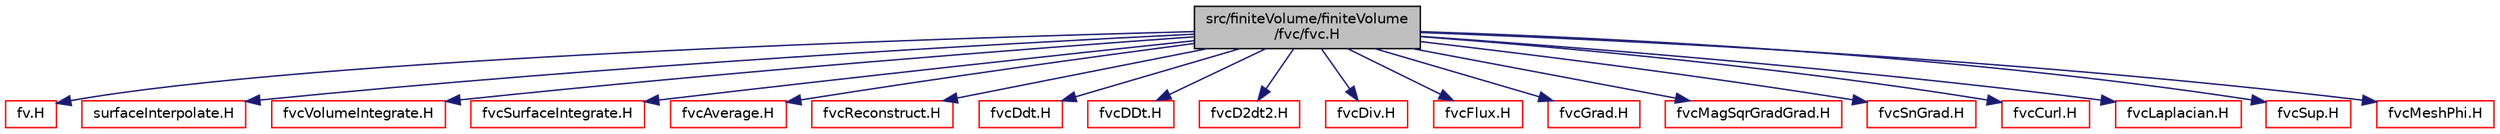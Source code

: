 digraph "src/finiteVolume/finiteVolume/fvc/fvc.H"
{
  bgcolor="transparent";
  edge [fontname="Helvetica",fontsize="10",labelfontname="Helvetica",labelfontsize="10"];
  node [fontname="Helvetica",fontsize="10",shape=record];
  Node1 [label="src/finiteVolume/finiteVolume\l/fvc/fvc.H",height=0.2,width=0.4,color="black", fillcolor="grey75", style="filled", fontcolor="black"];
  Node1 -> Node2 [color="midnightblue",fontsize="10",style="solid",fontname="Helvetica"];
  Node2 [label="fv.H",height=0.2,width=0.4,color="red",URL="$a05848.html"];
  Node1 -> Node3 [color="midnightblue",fontsize="10",style="solid",fontname="Helvetica"];
  Node3 [label="surfaceInterpolate.H",height=0.2,width=0.4,color="red",URL="$a06326.html",tooltip="Surface Interpolation. "];
  Node1 -> Node4 [color="midnightblue",fontsize="10",style="solid",fontname="Helvetica"];
  Node4 [label="fvcVolumeIntegrate.H",height=0.2,width=0.4,color="red",URL="$a05892.html",tooltip="Volume integrate volField creating a volField. "];
  Node1 -> Node5 [color="midnightblue",fontsize="10",style="solid",fontname="Helvetica"];
  Node5 [label="fvcSurfaceIntegrate.H",height=0.2,width=0.4,color="red",URL="$a05890.html",tooltip="Surface integrate surfaceField creating a volField. Surface sum a surfaceField creating a volField..."];
  Node1 -> Node6 [color="midnightblue",fontsize="10",style="solid",fontname="Helvetica"];
  Node6 [label="fvcAverage.H",height=0.2,width=0.4,color="red",URL="$a05851.html",tooltip="Area-weighted average a surfaceField creating a volField. "];
  Node1 -> Node7 [color="midnightblue",fontsize="10",style="solid",fontname="Helvetica"];
  Node7 [label="fvcReconstruct.H",height=0.2,width=0.4,color="red",URL="$a05876.html",tooltip="Reconstruct volField from a face flux field. "];
  Node1 -> Node8 [color="midnightblue",fontsize="10",style="solid",fontname="Helvetica"];
  Node8 [label="fvcDdt.H",height=0.2,width=0.4,color="red",URL="$a05860.html",tooltip="Calculate the first temporal derivative. "];
  Node1 -> Node9 [color="midnightblue",fontsize="10",style="solid",fontname="Helvetica"];
  Node9 [label="fvcDDt.H",height=0.2,width=0.4,color="red",URL="$a05861.html",tooltip="Calculate the substantive (total) derivative. "];
  Node1 -> Node10 [color="midnightblue",fontsize="10",style="solid",fontname="Helvetica"];
  Node10 [label="fvcD2dt2.H",height=0.2,width=0.4,color="red",URL="$a05857.html",tooltip="Calculate the second temporal derivative. "];
  Node1 -> Node11 [color="midnightblue",fontsize="10",style="solid",fontname="Helvetica"];
  Node11 [label="fvcDiv.H",height=0.2,width=0.4,color="red",URL="$a05863.html",tooltip="Calculate the divergence of the given field. "];
  Node1 -> Node12 [color="midnightblue",fontsize="10",style="solid",fontname="Helvetica"];
  Node12 [label="fvcFlux.H",height=0.2,width=0.4,color="red",URL="$a05865.html",tooltip="Calculate the face-flux of the given field. "];
  Node1 -> Node13 [color="midnightblue",fontsize="10",style="solid",fontname="Helvetica"];
  Node13 [label="fvcGrad.H",height=0.2,width=0.4,color="red",URL="$a05868.html",tooltip="Calculate the gradient of the given field. "];
  Node1 -> Node14 [color="midnightblue",fontsize="10",style="solid",fontname="Helvetica"];
  Node14 [label="fvcMagSqrGradGrad.H",height=0.2,width=0.4,color="red",URL="$a05872.html",tooltip="Calculate the magnitiude of the square of the gradient of the gradient of the given volField..."];
  Node1 -> Node15 [color="midnightblue",fontsize="10",style="solid",fontname="Helvetica"];
  Node15 [label="fvcSnGrad.H",height=0.2,width=0.4,color="red",URL="$a05886.html",tooltip="Calculate the snGrad of the given volField. "];
  Node1 -> Node16 [color="midnightblue",fontsize="10",style="solid",fontname="Helvetica"];
  Node16 [label="fvcCurl.H",height=0.2,width=0.4,color="red",URL="$a05855.html",tooltip="Calculate the curl of the given volField by constructing the Hodge-dual of the symmetric part of the ..."];
  Node1 -> Node17 [color="midnightblue",fontsize="10",style="solid",fontname="Helvetica"];
  Node17 [label="fvcLaplacian.H",height=0.2,width=0.4,color="red",URL="$a05870.html",tooltip="Calculate the laplacian of the given field. "];
  Node1 -> Node18 [color="midnightblue",fontsize="10",style="solid",fontname="Helvetica"];
  Node18 [label="fvcSup.H",height=0.2,width=0.4,color="red",URL="$a05888.html",tooltip="Calculate the field for explicit evaluation of implicit and explicit sources. "];
  Node1 -> Node19 [color="midnightblue",fontsize="10",style="solid",fontname="Helvetica"];
  Node19 [label="fvcMeshPhi.H",height=0.2,width=0.4,color="red",URL="$a05874.html",tooltip="Calculate the mesh motion flux and convert fluxes from absolute to relative and back. "];
}
